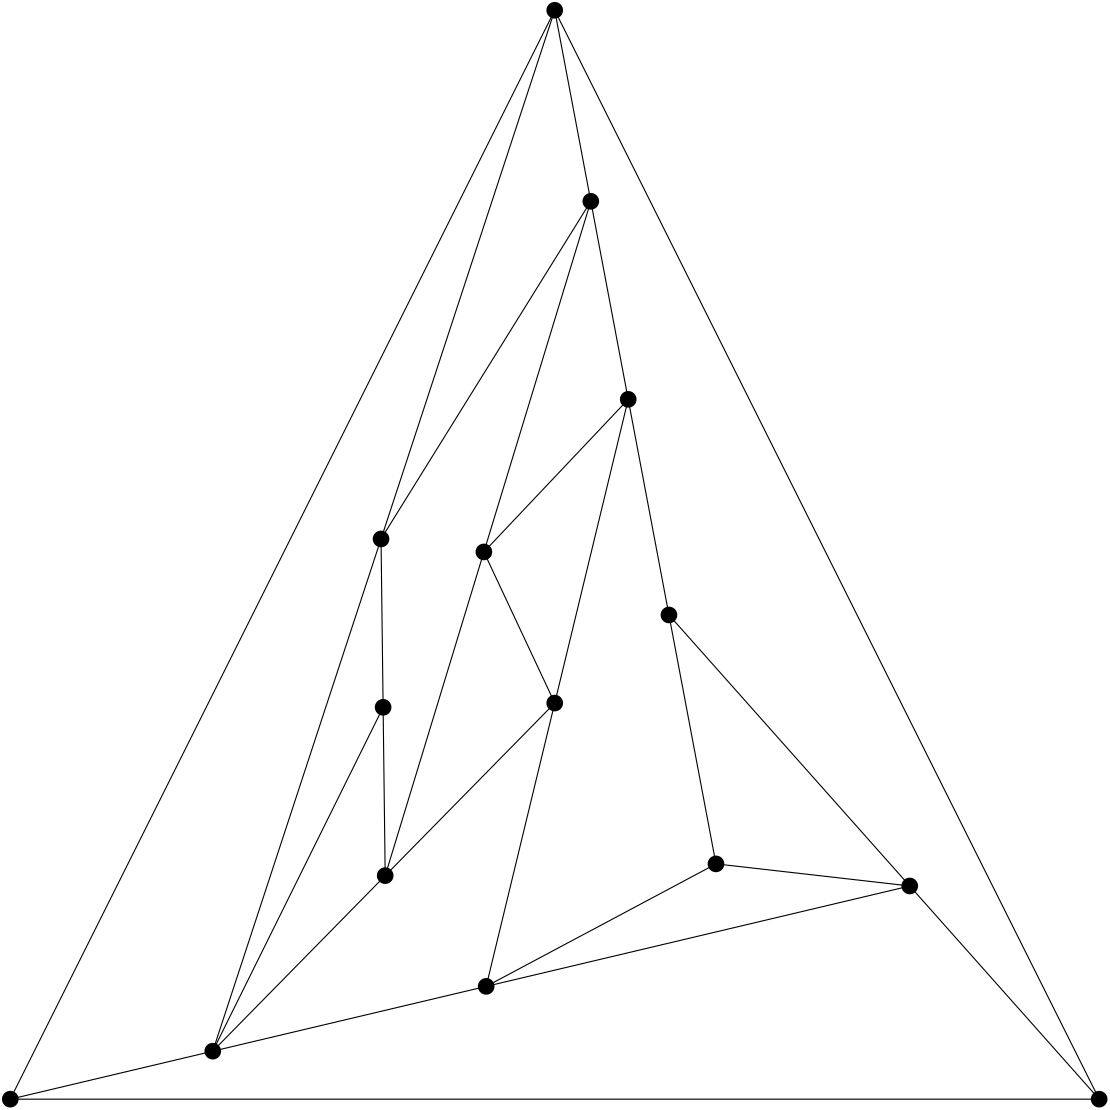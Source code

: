 <?xml version="1.0"?>
			<!DOCTYPE ipe SYSTEM "ipe.dtd">
			<ipe version="70005" creator="Ipe 7.1.4">
			<info created="D:20150825115823" modified="D:20150825115852"/>
					<ipestyle name="basic">
		<symbol name="arrow/arc(spx)">
		<path stroke="sym-stroke" fill="sym-stroke" pen="sym-pen">
		0 0 m
		-1 0.333 l
		-1 -0.333 l
		h
		</path>
		</symbol>
		<symbol name="arrow/farc(spx)">
		<path stroke="sym-stroke" fill="white" pen="sym-pen">
		0 0 m
		-1 0.333 l
		-1 -0.333 l
		h
		</path>
		</symbol>
		<symbol name="mark/circle(sx)" transformations="translations">
		<path fill="sym-stroke">
		0.6 0 0 0.6 0 0 e
		0.4 0 0 0.4 0 0 e
		</path>
		</symbol>
		<symbol name="mark/disk(sx)" transformations="translations">
		<path fill="sym-stroke">
		0.6 0 0 0.6 0 0 e
		</path>
		</symbol>
		<symbol name="mark/fdisk(sfx)" transformations="translations">
		<group>
		<path fill="sym-fill">
		0.5 0 0 0.5 0 0 e
		</path>
		<path fill="sym-stroke" fillrule="eofill">
		0.6 0 0 0.6 0 0 e
		0.4 0 0 0.4 0 0 e
		</path>
		</group>
		</symbol>
		<symbol name="mark/box(sx)" transformations="translations">
		<path fill="sym-stroke" fillrule="eofill">
		-0.6 -0.6 m
		0.6 -0.6 l
		0.6 0.6 l
		-0.6 0.6 l
		h
		-0.4 -0.4 m
		0.4 -0.4 l
		0.4 0.4 l
		-0.4 0.4 l
		h
		</path>
		</symbol>
		<symbol name="mark/square(sx)" transformations="translations">
		<path fill="sym-stroke">
		-0.6 -0.6 m
		0.6 -0.6 l
		0.6 0.6 l
		-0.6 0.6 l
		h
		</path>
		</symbol>
		<symbol name="mark/fsquare(sfx)" transformations="translations">
		<group>
		<path fill="sym-fill">
		-0.5 -0.5 m
		0.5 -0.5 l
		0.5 0.5 l
		-0.5 0.5 l
		h
		</path>
		<path fill="sym-stroke" fillrule="eofill">
		-0.6 -0.6 m
		0.6 -0.6 l
		0.6 0.6 l
		-0.6 0.6 l
		h
		-0.4 -0.4 m
		0.4 -0.4 l
		0.4 0.4 l
		-0.4 0.4 l
		h
		</path>
		</group>
		</symbol>
		<symbol name="mark/cross(sx)" transformations="translations">
		<group>
		<path fill="sym-stroke">
		-0.43 -0.57 m
		0.57 0.43 l
		0.43 0.57 l
		-0.57 -0.43 l
		h
		</path>
		<path fill="sym-stroke">
		-0.43 0.57 m
		0.57 -0.43 l
		0.43 -0.57 l
		-0.57 0.43 l
		h
		</path>
		</group>
		</symbol>
		<symbol name="arrow/fnormal(spx)">
		<path stroke="sym-stroke" fill="white" pen="sym-pen">
		0 0 m
		-1 0.333 l
		-1 -0.333 l
		h
		</path>
		</symbol>
		<symbol name="arrow/pointed(spx)">
		<path stroke="sym-stroke" fill="sym-stroke" pen="sym-pen">
		0 0 m
		-1 0.333 l
		-0.8 0 l
		-1 -0.333 l
		h
		</path>
		</symbol>
		<symbol name="arrow/fpointed(spx)">
		<path stroke="sym-stroke" fill="white" pen="sym-pen">
		0 0 m
		-1 0.333 l
		-0.8 0 l
		-1 -0.333 l
		h
		</path>
		</symbol>
		<symbol name="arrow/linear(spx)">
		<path stroke="sym-stroke" pen="sym-pen">
		-1 0.333 m
		0 0 l
		-1 -0.333 l
		</path>
		</symbol>
		<symbol name="arrow/fdouble(spx)">
		<path stroke="sym-stroke" fill="white" pen="sym-pen">
		0 0 m
		-1 0.333 l
		-1 -0.333 l
		h
		-1 0 m
		-2 0.333 l
		-2 -0.333 l
		h
		</path>
		</symbol>
		<symbol name="arrow/double(spx)">
		<path stroke="sym-stroke" fill="sym-stroke" pen="sym-pen">
		0 0 m
		-1 0.333 l
		-1 -0.333 l
		h
		-1 0 m
		-2 0.333 l
		-2 -0.333 l
		h
		</path>
		</symbol>
		<pen name="heavier" value="0.8"/>
		<pen name="fat" value="1.2"/>
		<pen name="ultrafat" value="2"/>
		<symbolsize name="large" value="5"/>
		<symbolsize name="small" value="2"/>
		<symbolsize name="tiny" value="1.1"/>
		<arrowsize name="large" value="10"/>
		<arrowsize name="small" value="5"/>
		<arrowsize name="tiny" value="3"/>
		<color name="red" value="1 0 0"/>
		<color name="green" value="0 1 0"/>
		<color name="blue" value="0 0 1"/>
		<color name="yellow" value="1 1 0"/>
		<color name="orange" value="1 0.647 0"/>
		<color name="gold" value="1 0.843 0"/>
		<color name="purple" value="0.627 0.125 0.941"/>
		<color name="gray" value="0.745"/>
		<color name="brown" value="0.647 0.165 0.165"/>
		<color name="navy" value="0 0 0.502"/>
		<color name="pink" value="1 0.753 0.796"/>
		<color name="seagreen" value="0.18 0.545 0.341"/>
		<color name="turquoise" value="0.251 0.878 0.816"/>
		<color name="violet" value="0.933 0.51 0.933"/>
		<color name="darkblue" value="0 0 0.545"/>
		<color name="darkcyan" value="0 0.545 0.545"/>
		<color name="darkgray" value="0.663"/>
		<color name="darkgreen" value="0 0.392 0"/>
		<color name="darkmagenta" value="0.545 0 0.545"/>
		<color name="darkorange" value="1 0.549 0"/>
		<color name="darkred" value="0.545 0 0"/>
		<color name="lightblue" value="0.678 0.847 0.902"/>
		<color name="lightcyan" value="0.878 1 1"/>
		<color name="lightgray" value="0.827"/>
		<color name="lightgreen" value="0.565 0.933 0.565"/>
		<color name="lightyellow" value="1 1 0.878"/>
		<dashstyle name="dashed" value="[4] 0"/>
		<dashstyle name="dotted" value="[1 3] 0"/>
		<dashstyle name="dash dotted" value="[4 2 1 2] 0"/>
		<dashstyle name="dash dot dotted" value="[4 2 1 2 1 2] 0"/>
		<textsize name="large" value="\large"/>
		<textsize name="Large" value="\Large"/>
		<textsize name="LARGE" value="\LARGE"/>
		<textsize name="huge" value="\huge"/>
		<textsize name="Huge" value="\Huge"/>
		<textsize name="small" value="\small"/>
		<textsize name="footnote" value="\footnotesize"/>
		<textsize name="tiny" value="\tiny"/>
		<textstyle name="center" begin="\begin{center}" end="\end{center}"/>
		<textstyle name="itemize" begin="\begin{itemize}" end="\end{itemize}"/>
		<textstyle name="item" begin="\begin{itemize}\item{}" end="\end{itemize}"/>
		<gridsize name="4 pts" value="4"/>
		<gridsize name="8 pts (~3 mm)" value="8"/>
		<gridsize name="16 pts (~6 mm)" value="16"/>
		<gridsize name="32 pts (~12 mm)" value="32"/>
		<gridsize name="10 pts (~3.5 mm)" value="10"/>
		<gridsize name="20 pts (~7 mm)" value="20"/>
		<gridsize name="14 pts (~5 mm)" value="14"/>
		<gridsize name="28 pts (~10 mm)" value="28"/>
		<gridsize name="56 pts (~20 mm)" value="56"/>
		<anglesize name="90 deg" value="90"/>
		<anglesize name="60 deg" value="60"/>
		<anglesize name="45 deg" value="45"/>
		<anglesize name="30 deg" value="30"/>
		<anglesize name="22.5 deg" value="22.5"/>
		<tiling name="falling" angle="-60" step="4" width="1"/>
		<tiling name="rising" angle="30" step="4" width="1"/>
		</ipestyle>
<page>
			<layer name="alpha"/>
			<layer name="beta"/>
			<view layers="alpha beta" active="alpha"/>
<path layer="beta" stroke="black">
172.894829766222 117.277202817408 m
234.971402141051 180.469697151087 l
</path>
<path layer="beta" stroke="black">
172.894829766222 117.277202817408 m
233.474375679744 301.676743906737 l
</path>
<path layer="beta" stroke="black">
172.894829766222 117.277202817408 m
100.000000000000 100.000000000000 l
</path>
<path layer="beta" stroke="black">
172.894829766222 117.277202817408 m
271.326785927168 140.607099817797 l
</path>
<path layer="beta" stroke="black">
172.894829766222 117.277202817408 m
234.222888910398 241.073220528912 l
</path>
<path layer="beta" stroke="black">
322.457304585605 351.940278852724 m
296.002792468643 242.598220681111 l
</path>
<path layer="beta" stroke="black">
322.457304585605 351.940278852724 m
270.502716558736 297.003002965149 l
</path>
<path layer="beta" stroke="black">
322.457304585605 351.940278852724 m
308.990281401899 423.232027627254 l
</path>
<path layer="beta" stroke="black">
322.457304585605 351.940278852724 m
337.121325929639 274.311859310970 l
</path>
<path layer="beta" stroke="black">
296.002792468643 242.598220681111 m
270.502716558736 297.003002965149 l
</path>
<path layer="beta" stroke="black">
296.002792468643 242.598220681111 m
234.971402141051 180.469697151087 l
</path>
<path layer="beta" stroke="black">
296.002792468643 242.598220681111 m
271.326785927168 140.607099817797 l
</path>
<path layer="beta" stroke="black">
270.502716558736 297.003002965149 m
308.990281401899 423.232027627254 l
</path>
<path layer="beta" stroke="black">
270.502716558736 297.003002965149 m
234.971402141051 180.469697151087 l
</path>
<path layer="beta" stroke="black">
308.990281401899 423.232027627254 m
295.999999999642 492.000000000000 l
</path>
<path layer="beta" stroke="black">
308.990281401899 423.232027627254 m
233.474375679744 301.676743906737 l
</path>
<path layer="beta" stroke="black">
354.049041269410 184.699892889918 m
271.326785927168 140.607099817797 l
</path>
<path layer="beta" stroke="black">
354.049041269410 184.699892889918 m
423.808578709125 176.747644604097 l
</path>
<path layer="beta" stroke="black">
354.049041269410 184.699892889918 m
337.121325929639 274.311859310970 l
</path>
<path layer="beta" stroke="black">
234.971402141051 180.469697151087 m
234.222888910398 241.073220528912 l
</path>
<path layer="beta" stroke="black">
492.000000000000 100.000000000414 m
295.999999999642 492.000000000000 l
</path>
<path layer="beta" stroke="black">
492.000000000000 100.000000000414 m
100.000000000000 100.000000000000 l
</path>
<path layer="beta" stroke="black">
492.000000000000 100.000000000414 m
423.808578709125 176.747644604097 l
</path>
<path layer="beta" stroke="black">
295.999999999642 492.000000000000 m
233.474375679744 301.676743906737 l
</path>
<path layer="beta" stroke="black">
295.999999999642 492.000000000000 m
100.000000000000 100.000000000000 l
</path>
<path layer="beta" stroke="black">
233.474375679744 301.676743906737 m
234.222888910398 241.073220528912 l
</path>
<path layer="beta" stroke="black">
271.326785927168 140.607099817797 m
423.808578709125 176.747644604097 l
</path>
<path layer="beta" stroke="black">
423.808578709125 176.747644604097 m
337.121325929639 274.311859310970 l
</path>
<use layer="alpha" name="mark/disk(sx)" pos="172.894829766222 117.277202817408" size="large" stroke="black"/>
<use layer="alpha" name="mark/disk(sx)" pos="322.457304585605 351.940278852724" size="large" stroke="black"/>
<use layer="alpha" name="mark/disk(sx)" pos="296.002792468643 242.598220681111" size="large" stroke="black"/>
<use layer="alpha" name="mark/disk(sx)" pos="270.502716558736 297.003002965149" size="large" stroke="black"/>
<use layer="alpha" name="mark/disk(sx)" pos="308.990281401899 423.232027627254" size="large" stroke="black"/>
<use layer="alpha" name="mark/disk(sx)" pos="354.049041269410 184.699892889918" size="large" stroke="black"/>
<use layer="alpha" name="mark/disk(sx)" pos="234.971402141051 180.469697151087" size="large" stroke="black"/>
<use layer="alpha" name="mark/disk(sx)" pos="492.000000000000 100.000000000414" size="large" stroke="black"/>
<use layer="alpha" name="mark/disk(sx)" pos="295.999999999642 492.000000000000" size="large" stroke="black"/>
<use layer="alpha" name="mark/disk(sx)" pos="233.474375679744 301.676743906737" size="large" stroke="black"/>
<use layer="alpha" name="mark/disk(sx)" pos="100.000000000000 100.000000000000" size="large" stroke="black"/>
<use layer="alpha" name="mark/disk(sx)" pos="271.326785927168 140.607099817797" size="large" stroke="black"/>
<use layer="alpha" name="mark/disk(sx)" pos="234.222888910398 241.073220528912" size="large" stroke="black"/>
<use layer="alpha" name="mark/disk(sx)" pos="423.808578709125 176.747644604097" size="large" stroke="black"/>
<use layer="alpha" name="mark/disk(sx)" pos="337.121325929639 274.311859310970" size="large" stroke="black"/>
</page>
</ipe>